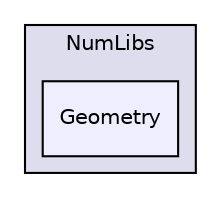 digraph "source/NumLibs/Geometry" {
  compound=true
  node [ fontsize="10", fontname="Helvetica"];
  edge [ labelfontsize="10", labelfontname="Helvetica"];
  subgraph clusterdir_48364d9cda41e54558721dfff990631a {
    graph [ bgcolor="#ddddee", pencolor="black", label="NumLibs" fontname="Helvetica", fontsize="10", URL="dir_48364d9cda41e54558721dfff990631a.html"]
  dir_cdb90ecfe9684edf2a00fde4aa1aabfe [shape=box, label="Geometry", style="filled", fillcolor="#eeeeff", pencolor="black", URL="dir_cdb90ecfe9684edf2a00fde4aa1aabfe.html"];
  }
}

